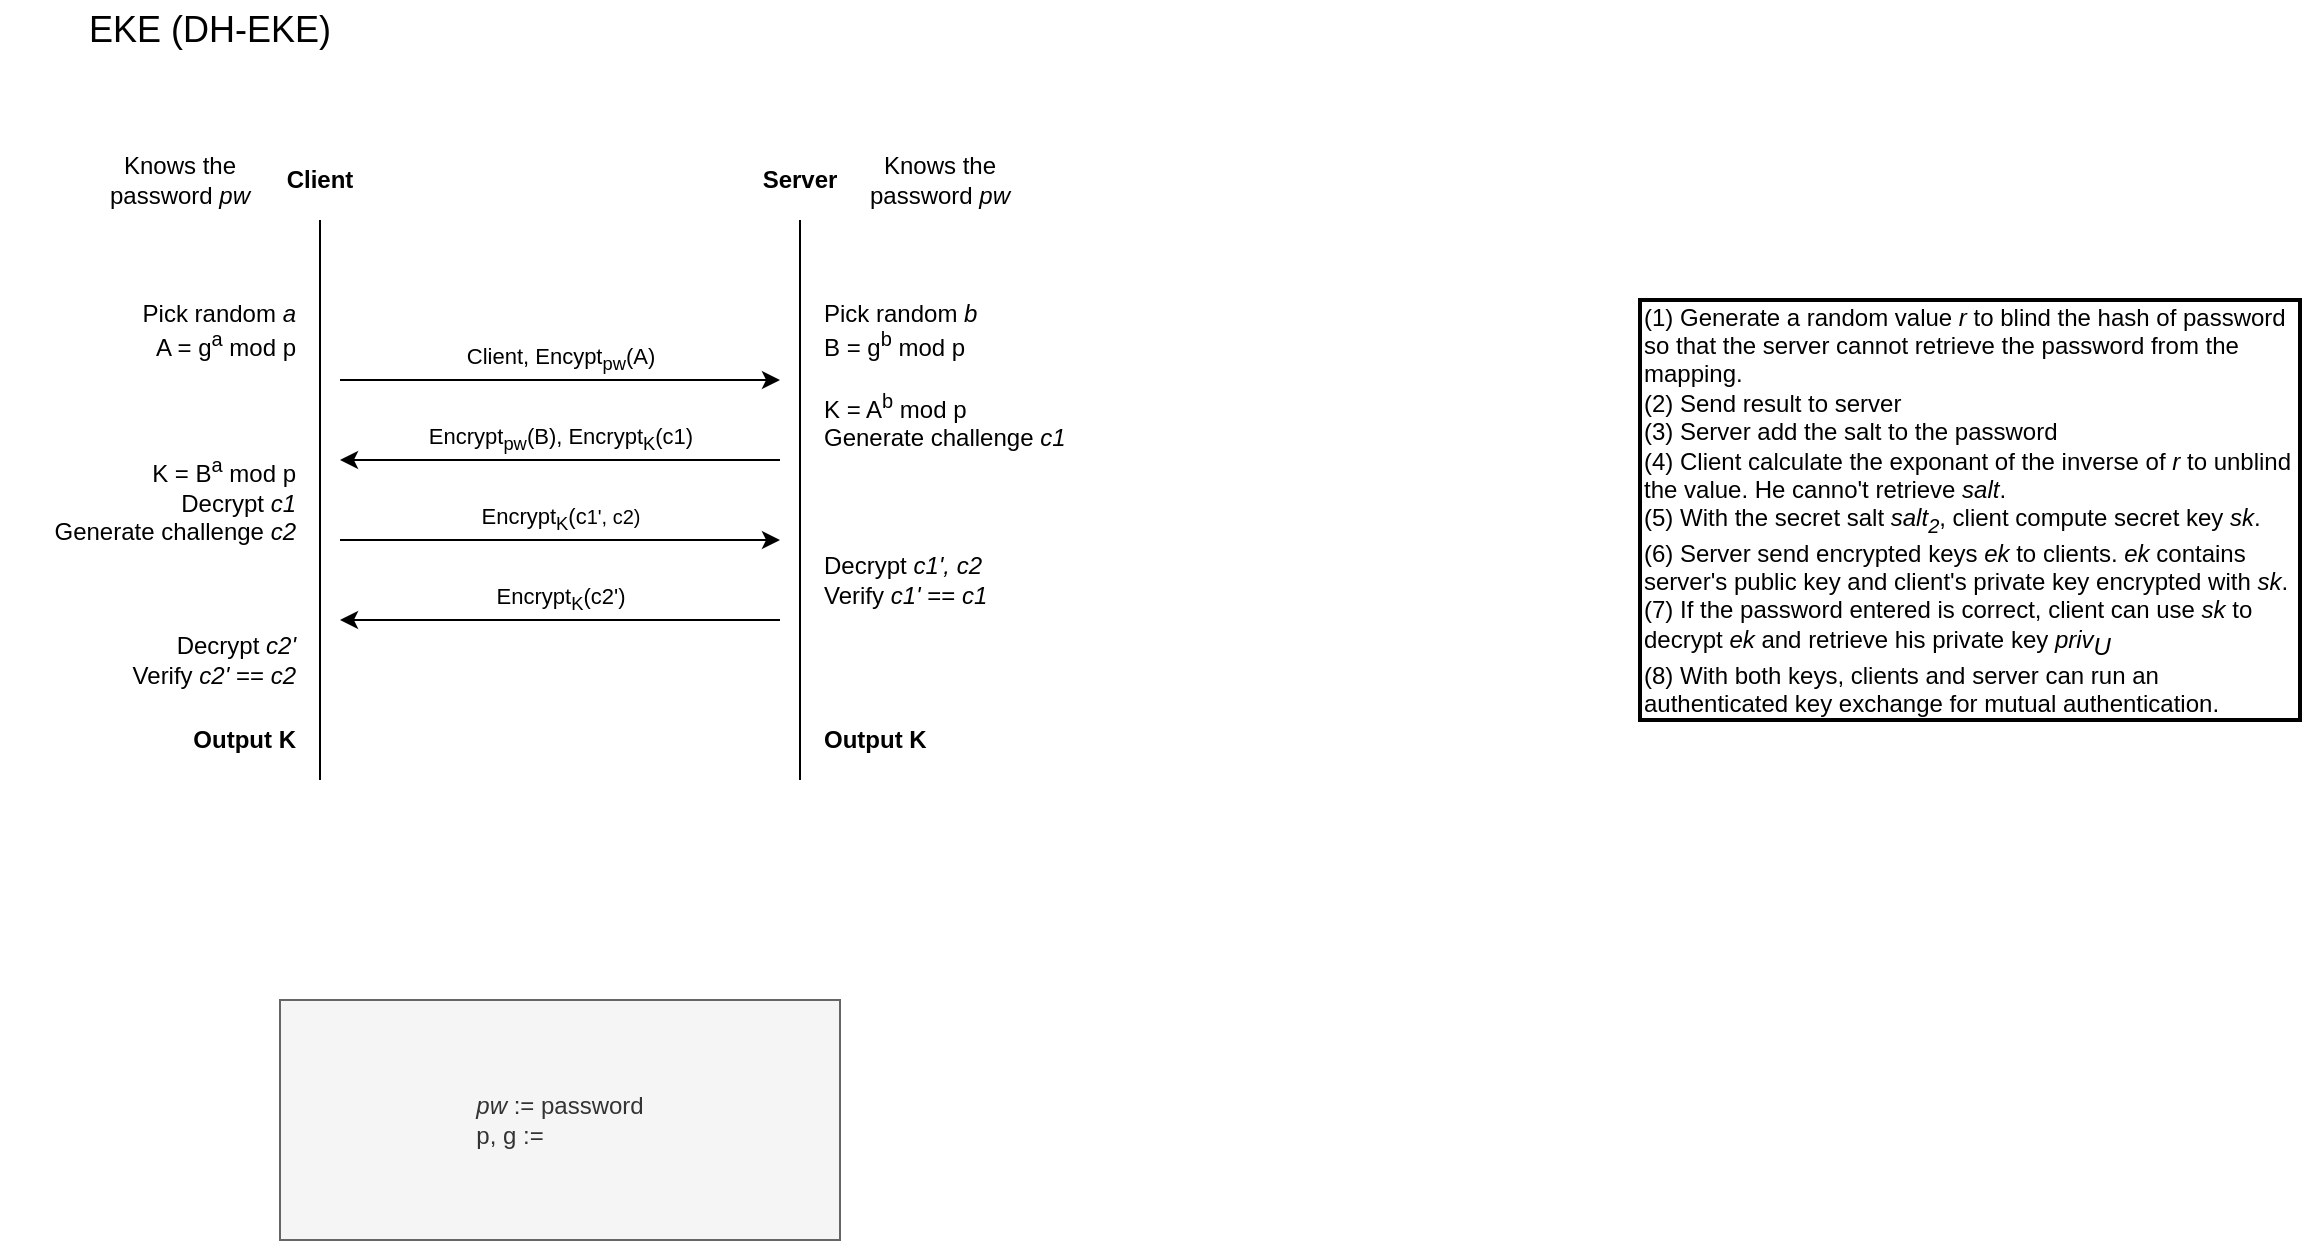 <mxfile version="15.4.3" type="device"><diagram id="GMQf7CDMYMh30AXiEknU" name="Page-1"><mxGraphModel dx="1185" dy="625" grid="1" gridSize="10" guides="1" tooltips="1" connect="1" arrows="1" fold="1" page="1" pageScale="1" pageWidth="827" pageHeight="1169" math="0" shadow="0"><root><mxCell id="0"/><mxCell id="1" parent="0"/><mxCell id="xmXwYealYvwKg53jB7kl-1" value="Client, Encypt&lt;sub&gt;pw&lt;/sub&gt;(A)" style="endArrow=classic;html=1;labelBackgroundColor=none;" parent="1" edge="1"><mxGeometry y="10" width="50" height="50" relative="1" as="geometry"><mxPoint x="250" y="320" as="sourcePoint"/><mxPoint x="470" y="320" as="targetPoint"/><mxPoint as="offset"/></mxGeometry></mxCell><mxCell id="xmXwYealYvwKg53jB7kl-2" value="&lt;b&gt;Client&lt;/b&gt;" style="text;html=1;strokeColor=none;fillColor=none;align=center;verticalAlign=middle;whiteSpace=wrap;rounded=0;" parent="1" vertex="1"><mxGeometry x="210" y="210" width="60" height="20" as="geometry"/></mxCell><mxCell id="xmXwYealYvwKg53jB7kl-3" value="&lt;b&gt;Server&lt;/b&gt;" style="text;html=1;strokeColor=none;fillColor=none;align=center;verticalAlign=middle;whiteSpace=wrap;rounded=0;" parent="1" vertex="1"><mxGeometry x="450" y="210" width="60" height="20" as="geometry"/></mxCell><mxCell id="xmXwYealYvwKg53jB7kl-6" value="" style="endArrow=none;html=1;" parent="1" edge="1"><mxGeometry width="50" height="50" relative="1" as="geometry"><mxPoint x="240" y="520" as="sourcePoint"/><mxPoint x="240" y="240" as="targetPoint"/></mxGeometry></mxCell><mxCell id="xmXwYealYvwKg53jB7kl-7" value="Pick random&amp;nbsp;&lt;i&gt;a&lt;/i&gt;&lt;br&gt;A = g&lt;sup&gt;a&lt;/sup&gt; mod p" style="text;html=1;strokeColor=none;fillColor=none;align=right;verticalAlign=middle;whiteSpace=wrap;rounded=0;" parent="1" vertex="1"><mxGeometry x="150" y="280" width="80" height="30" as="geometry"/></mxCell><mxCell id="xmXwYealYvwKg53jB7kl-11" value="" style="endArrow=none;html=1;" parent="1" edge="1"><mxGeometry width="50" height="50" relative="1" as="geometry"><mxPoint x="480" y="520" as="sourcePoint"/><mxPoint x="480" y="240" as="targetPoint"/></mxGeometry></mxCell><mxCell id="xmXwYealYvwKg53jB7kl-16" value="Knows the password &lt;i&gt;pw&lt;/i&gt;" style="text;html=1;strokeColor=none;fillColor=none;align=center;verticalAlign=middle;whiteSpace=wrap;rounded=0;fontColor=#000000;" parent="1" vertex="1"><mxGeometry x="130" y="200" width="80" height="40" as="geometry"/></mxCell><mxCell id="xmXwYealYvwKg53jB7kl-17" value="Encrypt&lt;sub&gt;pw&lt;/sub&gt;(B), Encrypt&lt;sub&gt;K&lt;/sub&gt;(c1)" style="endArrow=classic;html=1;labelBackgroundColor=none;" parent="1" edge="1"><mxGeometry y="-10" width="50" height="50" relative="1" as="geometry"><mxPoint x="470" y="360" as="sourcePoint"/><mxPoint x="250" y="360" as="targetPoint"/><mxPoint as="offset"/></mxGeometry></mxCell><mxCell id="xmXwYealYvwKg53jB7kl-26" value="&lt;div style=&quot;text-align: left&quot;&gt;&lt;i&gt;pw&lt;/i&gt;&lt;span&gt;&amp;nbsp;:= password&lt;/span&gt;&lt;br&gt;&lt;/div&gt;&lt;div style=&quot;text-align: left&quot;&gt;&lt;span&gt;p, g :=&lt;/span&gt;&lt;/div&gt;" style="rounded=0;whiteSpace=wrap;html=1;shadow=0;fontColor=#333333;strokeColor=#666666;strokeWidth=1;fillColor=#f5f5f5;" parent="1" vertex="1"><mxGeometry x="220" y="630" width="280" height="120" as="geometry"/></mxCell><mxCell id="xmXwYealYvwKg53jB7kl-27" value="(1) Generate a random value &lt;i&gt;r&lt;/i&gt;&amp;nbsp;to blind the hash of password so that the server cannot retrieve the password from the mapping.&lt;br&gt;(2) Send result to server&lt;br&gt;(3) Server add the salt to the password&lt;br&gt;(4) Client calculate the exponant of the inverse of &lt;i&gt;r&lt;/i&gt;&amp;nbsp;to unblind the value. He canno't retrieve &lt;i&gt;salt&lt;/i&gt;.&lt;br&gt;(5) With the secret salt &lt;i&gt;salt&lt;sub&gt;2&lt;/sub&gt;&lt;/i&gt;, client compute secret key &lt;i&gt;sk&lt;/i&gt;.&lt;br&gt;(6) Server send encrypted keys &lt;i&gt;ek&lt;/i&gt; to clients. &lt;i&gt;ek&lt;/i&gt;&amp;nbsp;contains server's public key and client's private key encrypted with &lt;i&gt;sk&lt;/i&gt;.&lt;br&gt;(7) If the password entered is correct, client can use &lt;i&gt;sk&lt;/i&gt;&amp;nbsp;to decrypt &lt;i&gt;ek&lt;/i&gt;&amp;nbsp;and retrieve his private key &lt;i&gt;priv&lt;/i&gt;&lt;i style=&quot;vertical-align: sub&quot;&gt;U&lt;br&gt;&lt;/i&gt;(8) With both keys, clients and server can run an authenticated key exchange for mutual authentication." style="rounded=0;whiteSpace=wrap;html=1;shadow=0;fontColor=#000000;strokeColor=default;strokeWidth=2;fillColor=none;gradientColor=none;align=left;" parent="1" vertex="1"><mxGeometry x="900" y="280" width="330" height="210" as="geometry"/></mxCell><mxCell id="fjHoqWiYjhXawwvkQHAb-1" value="&lt;font style=&quot;font-size: 18px&quot;&gt;EKE (DH-EKE)&lt;/font&gt;" style="text;html=1;strokeColor=none;fillColor=none;align=center;verticalAlign=middle;whiteSpace=wrap;rounded=0;" parent="1" vertex="1"><mxGeometry x="80" y="130" width="210" height="30" as="geometry"/></mxCell><mxCell id="eVMtcOnbZWkBQ6w3uESw-1" value="Knows the password &lt;i&gt;pw&lt;/i&gt;" style="text;html=1;strokeColor=none;fillColor=none;align=center;verticalAlign=middle;whiteSpace=wrap;rounded=0;fontColor=#000000;" vertex="1" parent="1"><mxGeometry x="510" y="200" width="80" height="40" as="geometry"/></mxCell><mxCell id="eVMtcOnbZWkBQ6w3uESw-2" value="K = A&lt;sup&gt;b&lt;/sup&gt;&amp;nbsp;mod p&lt;br&gt;Generate challenge &lt;i&gt;c1&lt;/i&gt;" style="text;html=1;strokeColor=none;fillColor=none;align=left;verticalAlign=middle;whiteSpace=wrap;rounded=0;" vertex="1" parent="1"><mxGeometry x="490" y="320" width="130" height="40" as="geometry"/></mxCell><mxCell id="eVMtcOnbZWkBQ6w3uESw-4" value="K = B&lt;sup&gt;a&lt;/sup&gt;&amp;nbsp;mod p&lt;br&gt;Decrypt &lt;i&gt;c1&lt;/i&gt;&lt;br&gt;Generate challenge &lt;i&gt;c2&lt;/i&gt;" style="text;html=1;strokeColor=none;fillColor=none;align=right;verticalAlign=middle;whiteSpace=wrap;rounded=0;" vertex="1" parent="1"><mxGeometry x="100" y="360" width="130" height="40" as="geometry"/></mxCell><mxCell id="eVMtcOnbZWkBQ6w3uESw-5" value="Encrypt&lt;sub&gt;K&lt;/sub&gt;(c&lt;font size=&quot;1&quot;&gt;1', c2)&lt;/font&gt;" style="endArrow=classic;html=1;labelBackgroundColor=none;" edge="1" parent="1"><mxGeometry y="10" width="50" height="50" relative="1" as="geometry"><mxPoint x="250" y="400" as="sourcePoint"/><mxPoint x="470" y="400" as="targetPoint"/><mxPoint as="offset"/></mxGeometry></mxCell><mxCell id="eVMtcOnbZWkBQ6w3uESw-8" value="Encrypt&lt;sub&gt;K&lt;/sub&gt;(c2')" style="endArrow=classic;html=1;labelBackgroundColor=none;" edge="1" parent="1"><mxGeometry y="-10" width="50" height="50" relative="1" as="geometry"><mxPoint x="470" y="440" as="sourcePoint"/><mxPoint x="250" y="440" as="targetPoint"/><mxPoint as="offset"/></mxGeometry></mxCell><mxCell id="eVMtcOnbZWkBQ6w3uESw-9" value="Decrypt &lt;i&gt;c1', c2&lt;/i&gt;&lt;br&gt;Verify &lt;i&gt;c1'&lt;/i&gt; == &lt;i&gt;c1&lt;/i&gt;" style="text;html=1;strokeColor=none;fillColor=none;align=left;verticalAlign=middle;whiteSpace=wrap;rounded=0;" vertex="1" parent="1"><mxGeometry x="490" y="400" width="110" height="40" as="geometry"/></mxCell><mxCell id="eVMtcOnbZWkBQ6w3uESw-10" value="Decrypt &lt;i&gt;c2'&lt;/i&gt;&lt;br&gt;Verify &lt;i&gt;c2'&lt;/i&gt;&amp;nbsp;== &lt;i&gt;c2&lt;/i&gt;" style="text;html=1;strokeColor=none;fillColor=none;align=right;verticalAlign=middle;whiteSpace=wrap;rounded=0;" vertex="1" parent="1"><mxGeometry x="140" y="440" width="90" height="40" as="geometry"/></mxCell><mxCell id="eVMtcOnbZWkBQ6w3uESw-11" value="Pick random &lt;i&gt;b&lt;/i&gt;&lt;br&gt;B = g&lt;sup&gt;b&lt;/sup&gt; mod p" style="text;html=1;strokeColor=none;fillColor=none;align=left;verticalAlign=middle;whiteSpace=wrap;rounded=0;" vertex="1" parent="1"><mxGeometry x="490" y="280" width="130" height="30" as="geometry"/></mxCell><mxCell id="eVMtcOnbZWkBQ6w3uESw-12" value="Output K" style="text;html=1;strokeColor=none;fillColor=none;align=right;verticalAlign=middle;whiteSpace=wrap;rounded=0;fontStyle=1" vertex="1" parent="1"><mxGeometry x="140" y="480" width="90" height="40" as="geometry"/></mxCell><mxCell id="eVMtcOnbZWkBQ6w3uESw-13" value="Output K" style="text;html=1;strokeColor=none;fillColor=none;align=left;verticalAlign=middle;whiteSpace=wrap;rounded=0;fontStyle=1" vertex="1" parent="1"><mxGeometry x="490" y="480" width="90" height="40" as="geometry"/></mxCell></root></mxGraphModel></diagram></mxfile>